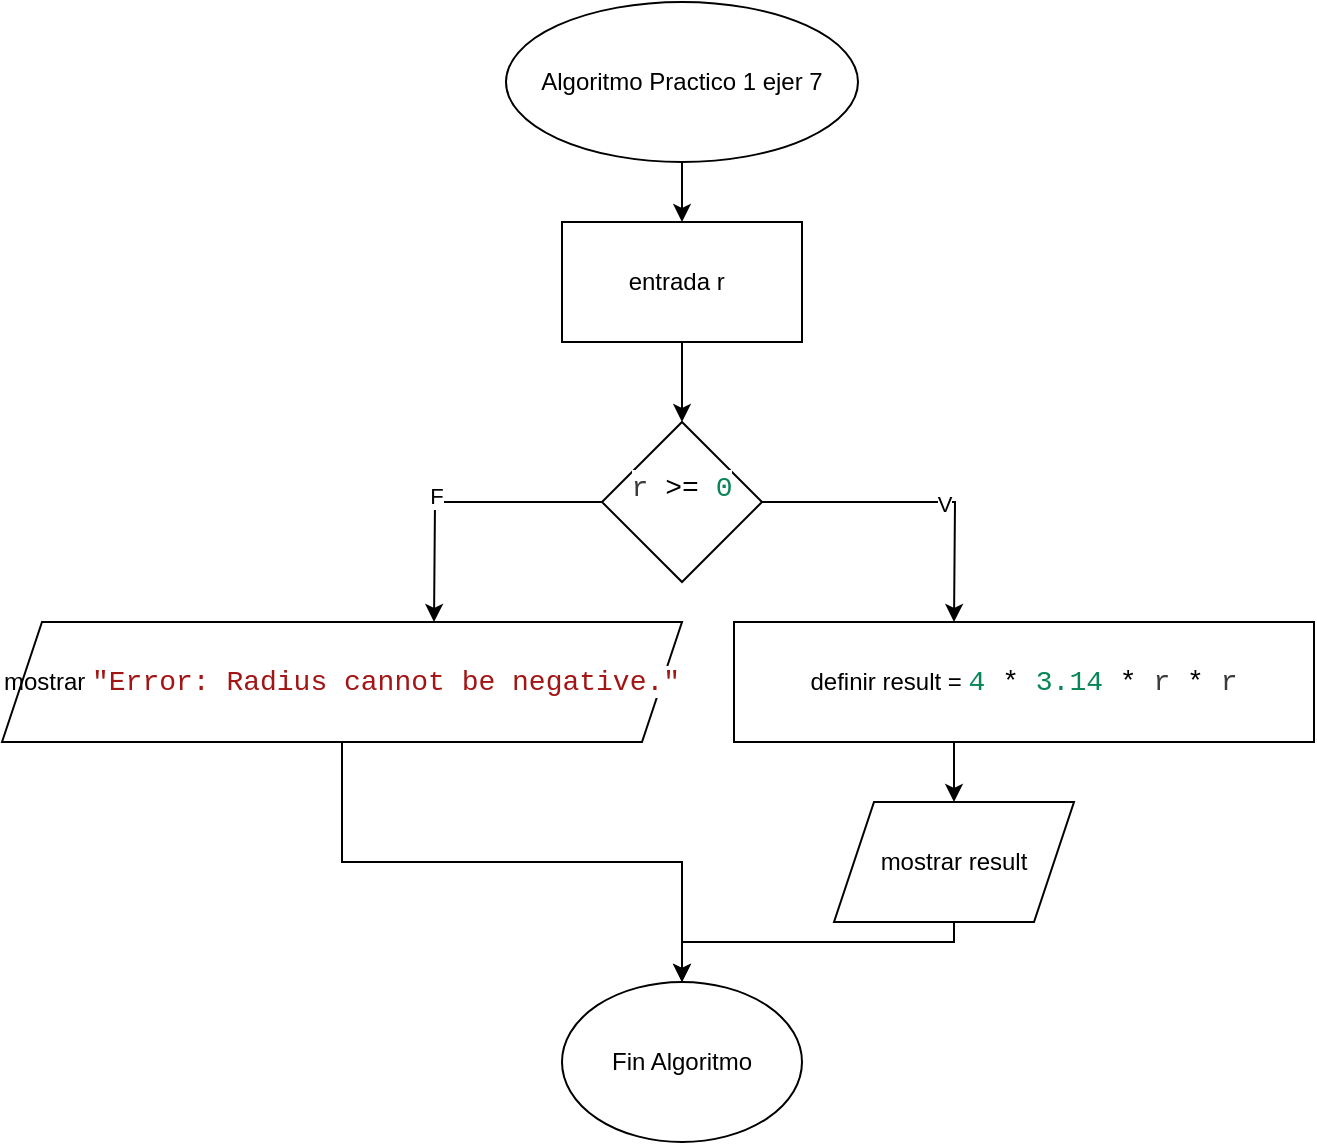 <mxfile version="24.4.0" type="device">
  <diagram name="Página-1" id="Q7n_aA2T0BBSIXIHt-Pj">
    <mxGraphModel dx="1290" dy="653" grid="1" gridSize="10" guides="1" tooltips="1" connect="1" arrows="1" fold="1" page="1" pageScale="1" pageWidth="827" pageHeight="1169" math="0" shadow="0">
      <root>
        <mxCell id="0" />
        <mxCell id="1" parent="0" />
        <mxCell id="n8kqgc2f63Jd04vNvMOH-8" style="edgeStyle=orthogonalEdgeStyle;rounded=0;orthogonalLoop=1;jettySize=auto;html=1;exitX=0.5;exitY=1;exitDx=0;exitDy=0;" edge="1" parent="1" source="n8kqgc2f63Jd04vNvMOH-1" target="n8kqgc2f63Jd04vNvMOH-2">
          <mxGeometry relative="1" as="geometry" />
        </mxCell>
        <mxCell id="n8kqgc2f63Jd04vNvMOH-1" value="Algoritmo Practico 1 ejer 7" style="ellipse;whiteSpace=wrap;html=1;" vertex="1" parent="1">
          <mxGeometry x="326" y="30" width="176" height="80" as="geometry" />
        </mxCell>
        <mxCell id="n8kqgc2f63Jd04vNvMOH-9" style="edgeStyle=orthogonalEdgeStyle;rounded=0;orthogonalLoop=1;jettySize=auto;html=1;exitX=0.5;exitY=1;exitDx=0;exitDy=0;entryX=0.5;entryY=0;entryDx=0;entryDy=0;" edge="1" parent="1" source="n8kqgc2f63Jd04vNvMOH-2" target="n8kqgc2f63Jd04vNvMOH-3">
          <mxGeometry relative="1" as="geometry" />
        </mxCell>
        <mxCell id="n8kqgc2f63Jd04vNvMOH-2" value="entrada r&lt;span style=&quot;white-space: pre;&quot;&gt;&#x9;&lt;/span&gt;" style="rounded=0;whiteSpace=wrap;html=1;" vertex="1" parent="1">
          <mxGeometry x="354" y="140" width="120" height="60" as="geometry" />
        </mxCell>
        <mxCell id="n8kqgc2f63Jd04vNvMOH-4" style="edgeStyle=orthogonalEdgeStyle;rounded=0;orthogonalLoop=1;jettySize=auto;html=1;exitX=1;exitY=0.5;exitDx=0;exitDy=0;" edge="1" parent="1" source="n8kqgc2f63Jd04vNvMOH-3">
          <mxGeometry relative="1" as="geometry">
            <mxPoint x="550" y="340" as="targetPoint" />
          </mxGeometry>
        </mxCell>
        <mxCell id="n8kqgc2f63Jd04vNvMOH-6" value="V" style="edgeLabel;html=1;align=center;verticalAlign=middle;resizable=0;points=[];" vertex="1" connectable="0" parent="n8kqgc2f63Jd04vNvMOH-4">
          <mxGeometry x="0.16" y="-1" relative="1" as="geometry">
            <mxPoint as="offset" />
          </mxGeometry>
        </mxCell>
        <mxCell id="n8kqgc2f63Jd04vNvMOH-5" style="edgeStyle=orthogonalEdgeStyle;rounded=0;orthogonalLoop=1;jettySize=auto;html=1;exitX=0;exitY=0.5;exitDx=0;exitDy=0;" edge="1" parent="1" source="n8kqgc2f63Jd04vNvMOH-3">
          <mxGeometry relative="1" as="geometry">
            <mxPoint x="290" y="340" as="targetPoint" />
          </mxGeometry>
        </mxCell>
        <mxCell id="n8kqgc2f63Jd04vNvMOH-7" value="F" style="edgeLabel;html=1;align=center;verticalAlign=middle;resizable=0;points=[];" vertex="1" connectable="0" parent="n8kqgc2f63Jd04vNvMOH-5">
          <mxGeometry x="0.16" y="-3" relative="1" as="geometry">
            <mxPoint as="offset" />
          </mxGeometry>
        </mxCell>
        <mxCell id="n8kqgc2f63Jd04vNvMOH-3" value="&#xa;&lt;div style=&quot;color: #3b3b3b;background-color: #ffffff;font-family: Consolas, &#39;Courier New&#39;, monospace;font-weight: normal;font-size: 14px;line-height: 19px;white-space: pre;&quot;&gt;&lt;div&gt;&lt;span style=&quot;color: #3b3b3b;&quot;&gt;r &lt;/span&gt;&lt;span style=&quot;color: #000000;&quot;&gt;&amp;gt;=&lt;/span&gt;&lt;span style=&quot;color: #3b3b3b;&quot;&gt; &lt;/span&gt;&lt;span style=&quot;color: #098658;&quot;&gt;0&lt;/span&gt;&lt;/div&gt;&lt;/div&gt;&#xa;&#xa;" style="rhombus;whiteSpace=wrap;html=1;" vertex="1" parent="1">
          <mxGeometry x="374" y="240" width="80" height="80" as="geometry" />
        </mxCell>
        <mxCell id="n8kqgc2f63Jd04vNvMOH-12" style="edgeStyle=orthogonalEdgeStyle;rounded=0;orthogonalLoop=1;jettySize=auto;html=1;exitX=0.5;exitY=1;exitDx=0;exitDy=0;" edge="1" parent="1" source="n8kqgc2f63Jd04vNvMOH-10" target="n8kqgc2f63Jd04vNvMOH-11">
          <mxGeometry relative="1" as="geometry">
            <Array as="points">
              <mxPoint x="550" y="400" />
            </Array>
          </mxGeometry>
        </mxCell>
        <mxCell id="n8kqgc2f63Jd04vNvMOH-10" value="definir result =&amp;nbsp;&lt;span style=&quot;font-family: Consolas, &amp;quot;Courier New&amp;quot;, monospace; font-size: 14px; white-space: pre; color: rgb(9, 134, 88);&quot;&gt;4&lt;/span&gt;&lt;span style=&quot;background-color: rgb(255, 255, 255); color: rgb(59, 59, 59); font-family: Consolas, &amp;quot;Courier New&amp;quot;, monospace; font-size: 14px; white-space: pre;&quot;&gt; &lt;/span&gt;&lt;span style=&quot;font-family: Consolas, &amp;quot;Courier New&amp;quot;, monospace; font-size: 14px; white-space: pre;&quot;&gt;*&lt;/span&gt;&lt;span style=&quot;background-color: rgb(255, 255, 255); color: rgb(59, 59, 59); font-family: Consolas, &amp;quot;Courier New&amp;quot;, monospace; font-size: 14px; white-space: pre;&quot;&gt; &lt;/span&gt;&lt;span style=&quot;font-family: Consolas, &amp;quot;Courier New&amp;quot;, monospace; font-size: 14px; white-space: pre; color: rgb(9, 134, 88);&quot;&gt;3.14&lt;/span&gt;&lt;span style=&quot;background-color: rgb(255, 255, 255); color: rgb(59, 59, 59); font-family: Consolas, &amp;quot;Courier New&amp;quot;, monospace; font-size: 14px; white-space: pre;&quot;&gt; &lt;/span&gt;&lt;span style=&quot;font-family: Consolas, &amp;quot;Courier New&amp;quot;, monospace; font-size: 14px; white-space: pre;&quot;&gt;*&lt;/span&gt;&lt;span style=&quot;background-color: rgb(255, 255, 255); color: rgb(59, 59, 59); font-family: Consolas, &amp;quot;Courier New&amp;quot;, monospace; font-size: 14px; white-space: pre;&quot;&gt; r &lt;/span&gt;&lt;span style=&quot;font-family: Consolas, &amp;quot;Courier New&amp;quot;, monospace; font-size: 14px; white-space: pre;&quot;&gt;*&lt;/span&gt;&lt;span style=&quot;background-color: rgb(255, 255, 255); color: rgb(59, 59, 59); font-family: Consolas, &amp;quot;Courier New&amp;quot;, monospace; font-size: 14px; white-space: pre;&quot;&gt; r&lt;/span&gt;" style="rounded=0;whiteSpace=wrap;html=1;" vertex="1" parent="1">
          <mxGeometry x="440" y="340" width="290" height="60" as="geometry" />
        </mxCell>
        <mxCell id="n8kqgc2f63Jd04vNvMOH-15" style="edgeStyle=orthogonalEdgeStyle;rounded=0;orthogonalLoop=1;jettySize=auto;html=1;exitX=0.5;exitY=1;exitDx=0;exitDy=0;" edge="1" parent="1" source="n8kqgc2f63Jd04vNvMOH-11" target="n8kqgc2f63Jd04vNvMOH-14">
          <mxGeometry relative="1" as="geometry">
            <Array as="points">
              <mxPoint x="550" y="500" />
              <mxPoint x="414" y="500" />
            </Array>
          </mxGeometry>
        </mxCell>
        <mxCell id="n8kqgc2f63Jd04vNvMOH-11" value="mostrar result" style="shape=parallelogram;perimeter=parallelogramPerimeter;whiteSpace=wrap;html=1;fixedSize=1;" vertex="1" parent="1">
          <mxGeometry x="490" y="430" width="120" height="60" as="geometry" />
        </mxCell>
        <mxCell id="n8kqgc2f63Jd04vNvMOH-16" style="edgeStyle=orthogonalEdgeStyle;rounded=0;orthogonalLoop=1;jettySize=auto;html=1;exitX=0.5;exitY=1;exitDx=0;exitDy=0;" edge="1" parent="1" source="n8kqgc2f63Jd04vNvMOH-13" target="n8kqgc2f63Jd04vNvMOH-14">
          <mxGeometry relative="1" as="geometry" />
        </mxCell>
        <mxCell id="n8kqgc2f63Jd04vNvMOH-13" value="mostrar&amp;nbsp;&lt;span style=&quot;color: rgb(163, 21, 21); background-color: rgb(255, 255, 255); font-family: Consolas, &amp;quot;Courier New&amp;quot;, monospace; font-size: 14px; white-space: pre;&quot;&gt;&quot;Error: Radius cannot be negative.&quot;&lt;/span&gt;" style="shape=parallelogram;perimeter=parallelogramPerimeter;whiteSpace=wrap;html=1;fixedSize=1;" vertex="1" parent="1">
          <mxGeometry x="74" y="340" width="340" height="60" as="geometry" />
        </mxCell>
        <mxCell id="n8kqgc2f63Jd04vNvMOH-14" value="Fin Algoritmo" style="ellipse;whiteSpace=wrap;html=1;" vertex="1" parent="1">
          <mxGeometry x="354" y="520" width="120" height="80" as="geometry" />
        </mxCell>
      </root>
    </mxGraphModel>
  </diagram>
</mxfile>
